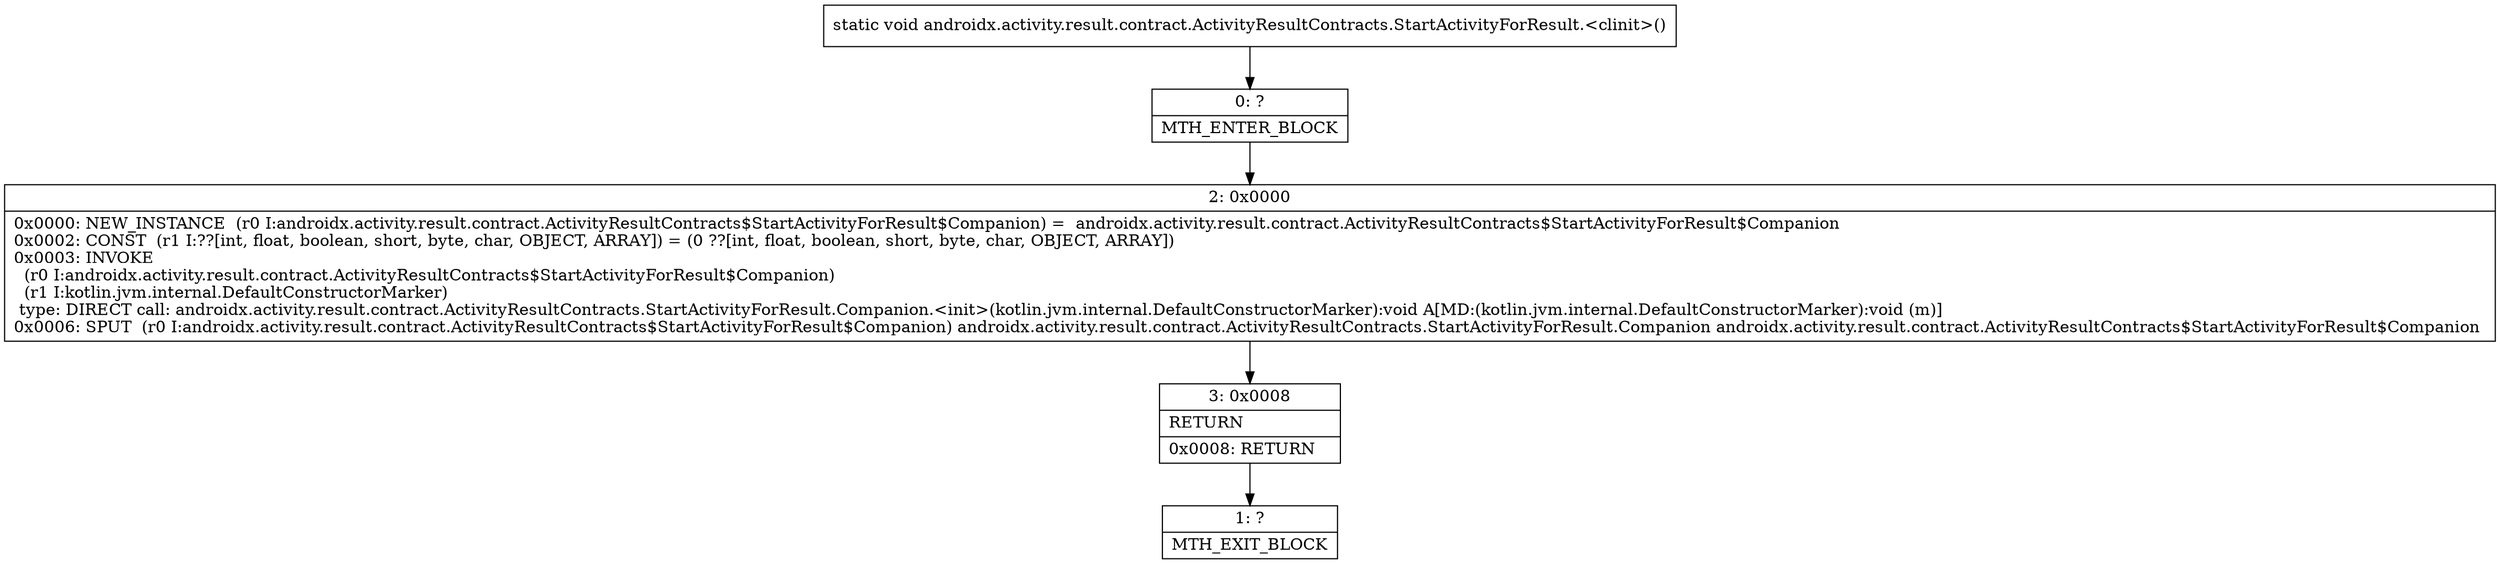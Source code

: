 digraph "CFG forandroidx.activity.result.contract.ActivityResultContracts.StartActivityForResult.\<clinit\>()V" {
Node_0 [shape=record,label="{0\:\ ?|MTH_ENTER_BLOCK\l}"];
Node_2 [shape=record,label="{2\:\ 0x0000|0x0000: NEW_INSTANCE  (r0 I:androidx.activity.result.contract.ActivityResultContracts$StartActivityForResult$Companion) =  androidx.activity.result.contract.ActivityResultContracts$StartActivityForResult$Companion \l0x0002: CONST  (r1 I:??[int, float, boolean, short, byte, char, OBJECT, ARRAY]) = (0 ??[int, float, boolean, short, byte, char, OBJECT, ARRAY]) \l0x0003: INVOKE  \l  (r0 I:androidx.activity.result.contract.ActivityResultContracts$StartActivityForResult$Companion)\l  (r1 I:kotlin.jvm.internal.DefaultConstructorMarker)\l type: DIRECT call: androidx.activity.result.contract.ActivityResultContracts.StartActivityForResult.Companion.\<init\>(kotlin.jvm.internal.DefaultConstructorMarker):void A[MD:(kotlin.jvm.internal.DefaultConstructorMarker):void (m)]\l0x0006: SPUT  (r0 I:androidx.activity.result.contract.ActivityResultContracts$StartActivityForResult$Companion) androidx.activity.result.contract.ActivityResultContracts.StartActivityForResult.Companion androidx.activity.result.contract.ActivityResultContracts$StartActivityForResult$Companion \l}"];
Node_3 [shape=record,label="{3\:\ 0x0008|RETURN\l|0x0008: RETURN   \l}"];
Node_1 [shape=record,label="{1\:\ ?|MTH_EXIT_BLOCK\l}"];
MethodNode[shape=record,label="{static void androidx.activity.result.contract.ActivityResultContracts.StartActivityForResult.\<clinit\>() }"];
MethodNode -> Node_0;Node_0 -> Node_2;
Node_2 -> Node_3;
Node_3 -> Node_1;
}

